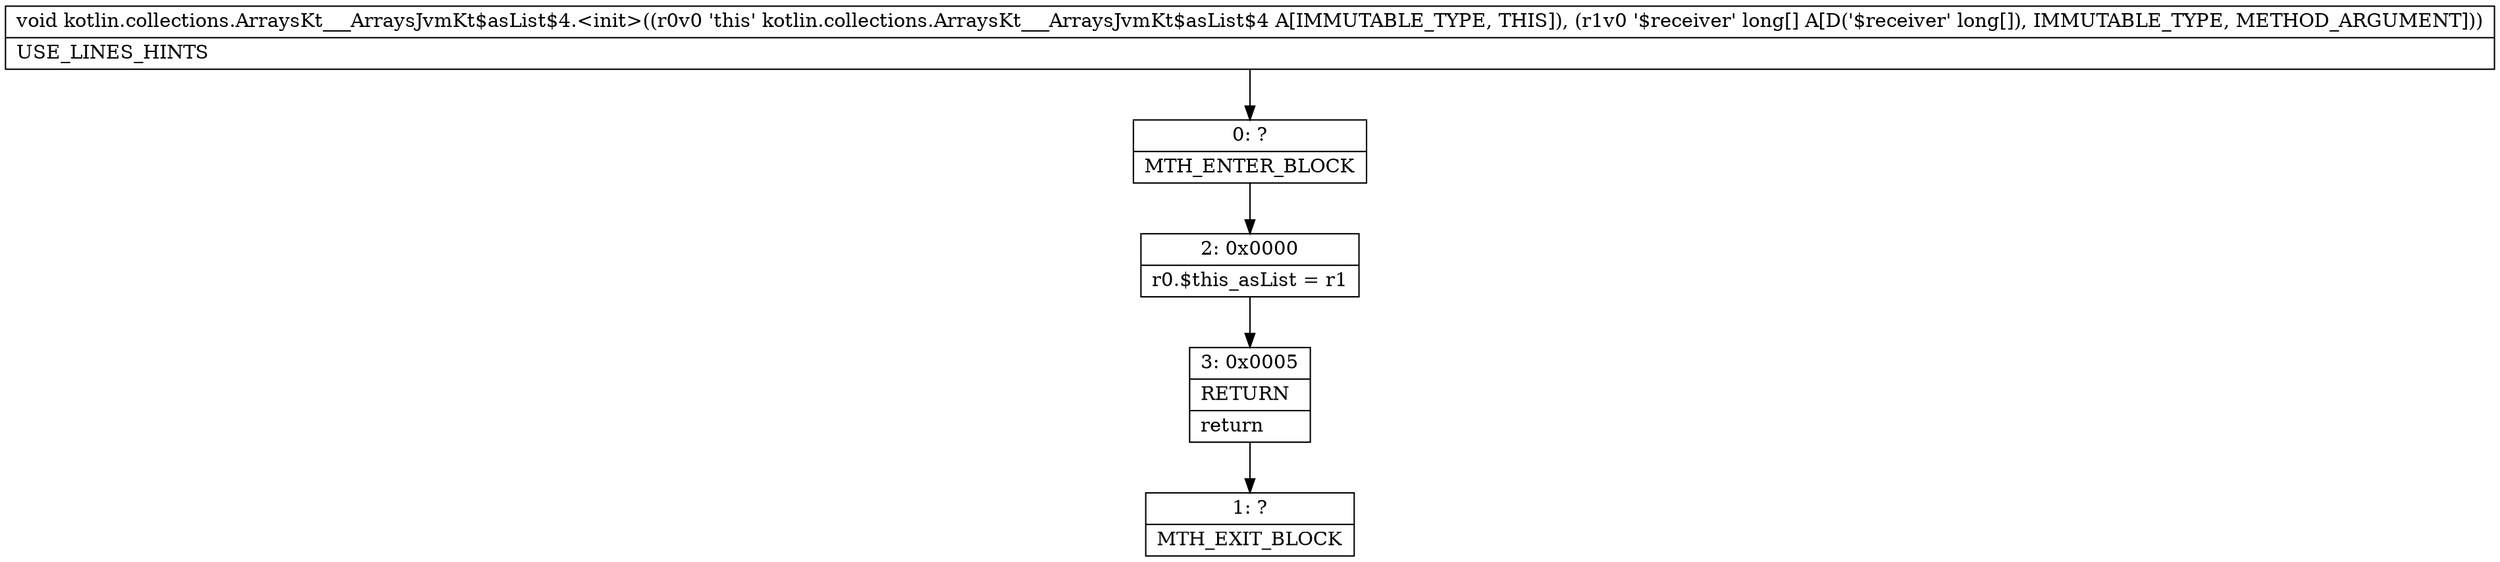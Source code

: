 digraph "CFG forkotlin.collections.ArraysKt___ArraysJvmKt$asList$4.\<init\>([J)V" {
Node_0 [shape=record,label="{0\:\ ?|MTH_ENTER_BLOCK\l}"];
Node_2 [shape=record,label="{2\:\ 0x0000|r0.$this_asList = r1\l}"];
Node_3 [shape=record,label="{3\:\ 0x0005|RETURN\l|return\l}"];
Node_1 [shape=record,label="{1\:\ ?|MTH_EXIT_BLOCK\l}"];
MethodNode[shape=record,label="{void kotlin.collections.ArraysKt___ArraysJvmKt$asList$4.\<init\>((r0v0 'this' kotlin.collections.ArraysKt___ArraysJvmKt$asList$4 A[IMMUTABLE_TYPE, THIS]), (r1v0 '$receiver' long[] A[D('$receiver' long[]), IMMUTABLE_TYPE, METHOD_ARGUMENT]))  | USE_LINES_HINTS\l}"];
MethodNode -> Node_0;Node_0 -> Node_2;
Node_2 -> Node_3;
Node_3 -> Node_1;
}

